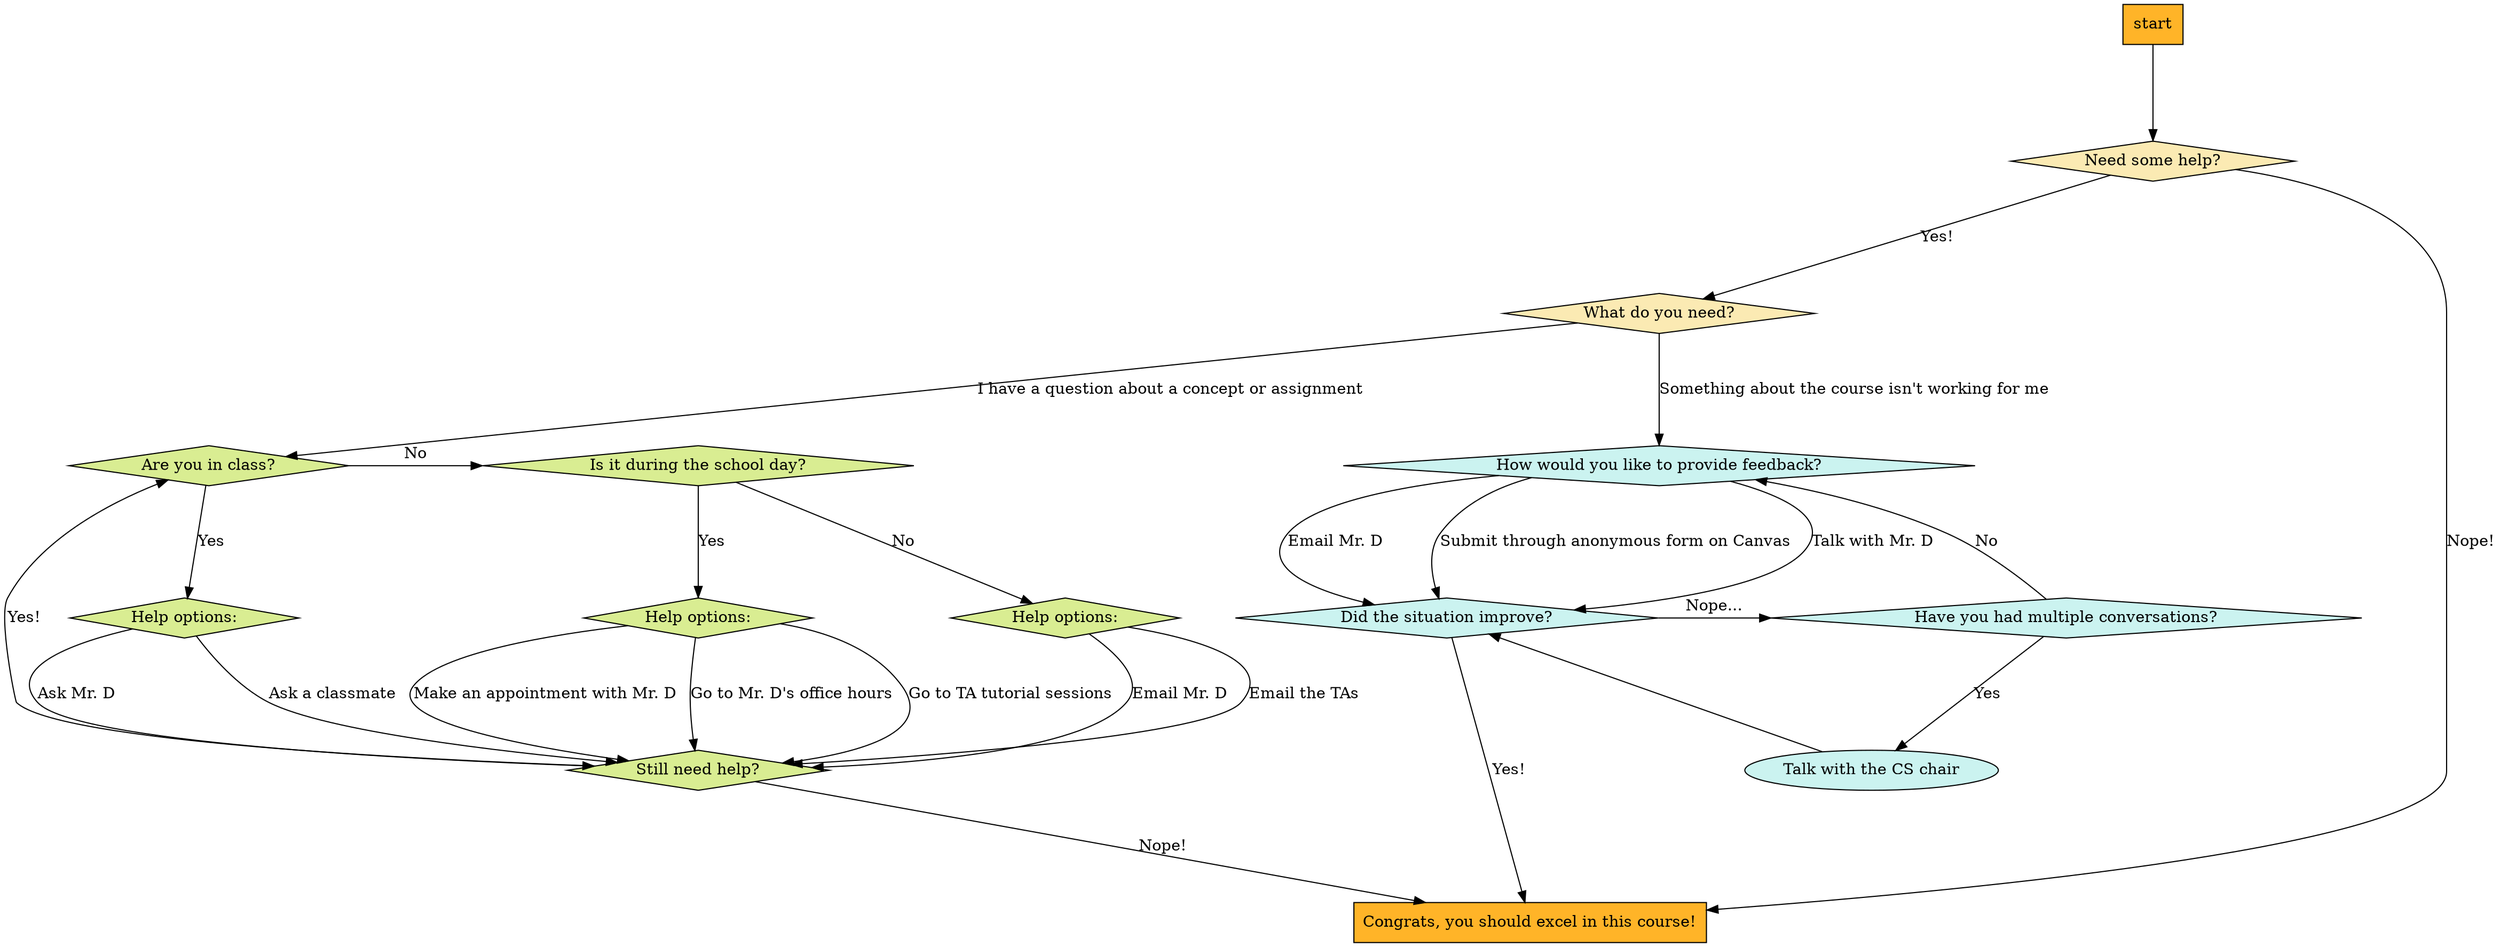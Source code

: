digraph G {
    // global attributes
    rankdir=TB; // top to bottom layout
    // splines=ortho; // orthogonal edges for clarity
    nodesep=0.7; // increase space between nodes
    ranksep=1.2; // increase vertical space between levels
    
    // create and label nodes
    start[label="start", shape=rectangle, style=filled, fillcolor="#ffb428"];
    help[label="Need some help?", shape=diamond, style=filled, fillcolor="#fbeab3"];
    need[label="What do you need?", shape=diamond, style=filled, fillcolor="#fbeab3"];
    in_class[label="Are you in class?", shape=diamond, style=filled, fillcolor="#d9ed92"];
    in_class_question[label="Help options:", shape=diamond, style=filled, fillcolor="#d9ed92"];
    school_day[label="Is it during the school day?", shape=diamond, style=filled, fillcolor="#d9ed92"];
    during_school[label="Help options:", shape=diamond, style=filled, fillcolor="#d9ed92"];
    outside_school[label="Help options:", shape=diamond, style=filled, fillcolor="#d9ed92"];
    feedback[label="How would you like to provide feedback?", shape=diamond, style=filled, fillcolor="#cbf3f0"];
    answered[label="Still need help?", shape=diamond, style=filled, fillcolor="#d9ed92"];
    improve[label="Did the situation improve?", shape=diamond, style=filled, fillcolor="#cbf3f0"];
    convos[label="Have you had multiple conversations?", shape=diamond, style=filled, fillcolor="#cbf3f0"];
    chair[label="Talk with the CS chair", shape=oval, style=filled, fillcolor="#cbf3f0"];
    end[label="Congrats, you should excel in this course!", shape=rectangle, style=filled, fillcolor="#ffb428"];
    
    // define ranks to align nodes
    { rank=same; start; }
    { rank=same; help; }
    { rank=same; need; }
    { rank=same; in_class; school_day; feedback }
    { rank=same; in_class_question; during_school; outside_school improve; convos; }
    { rank=same; answered; chair }
    { rank=same; end}
    
    // create and label edges
    start -> help;
    help -> need[label="Yes!"];
    help -> end[label="Nope!"];
    
    need -> in_class[label="I have a question about a concept or assignment"];
    in_class -> in_class_question[label="Yes"];
    in_class -> school_day[label="No"];
    
    in_class_question -> answered[label="Ask Mr. D"];
    in_class_question -> answered[label="Ask a classmate"];
    
    school_day -> during_school[label="Yes"];
    school_day -> outside_school[label="No"];
    
    during_school -> answered[label="Go to Mr. D's office hours"];
    during_school -> answered[label="Go to TA tutorial sessions"];
    during_school -> answered[label="Make an appointment with Mr. D"];
    
    outside_school -> answered[label="Email Mr. D"];
    outside_school -> answered[label="Email the TAs"];
    
    answered -> end[label="Nope!"];
    answered -> in_class[label="Yes!"];
    
    need -> feedback[label="Something about the course isn't working for me"];
    feedback -> improve[label="Talk with Mr. D"];
    feedback -> improve[label="Email Mr. D"];
    feedback -> improve[label="Submit through anonymous form on Canvas"];
    
    improve -> end[label="Yes!"];
    improve -> convos[label="Nope..."];
    
    convos -> chair[label="Yes"];
    convos -> feedback[label="No"];
    
    chair -> improve;
}
